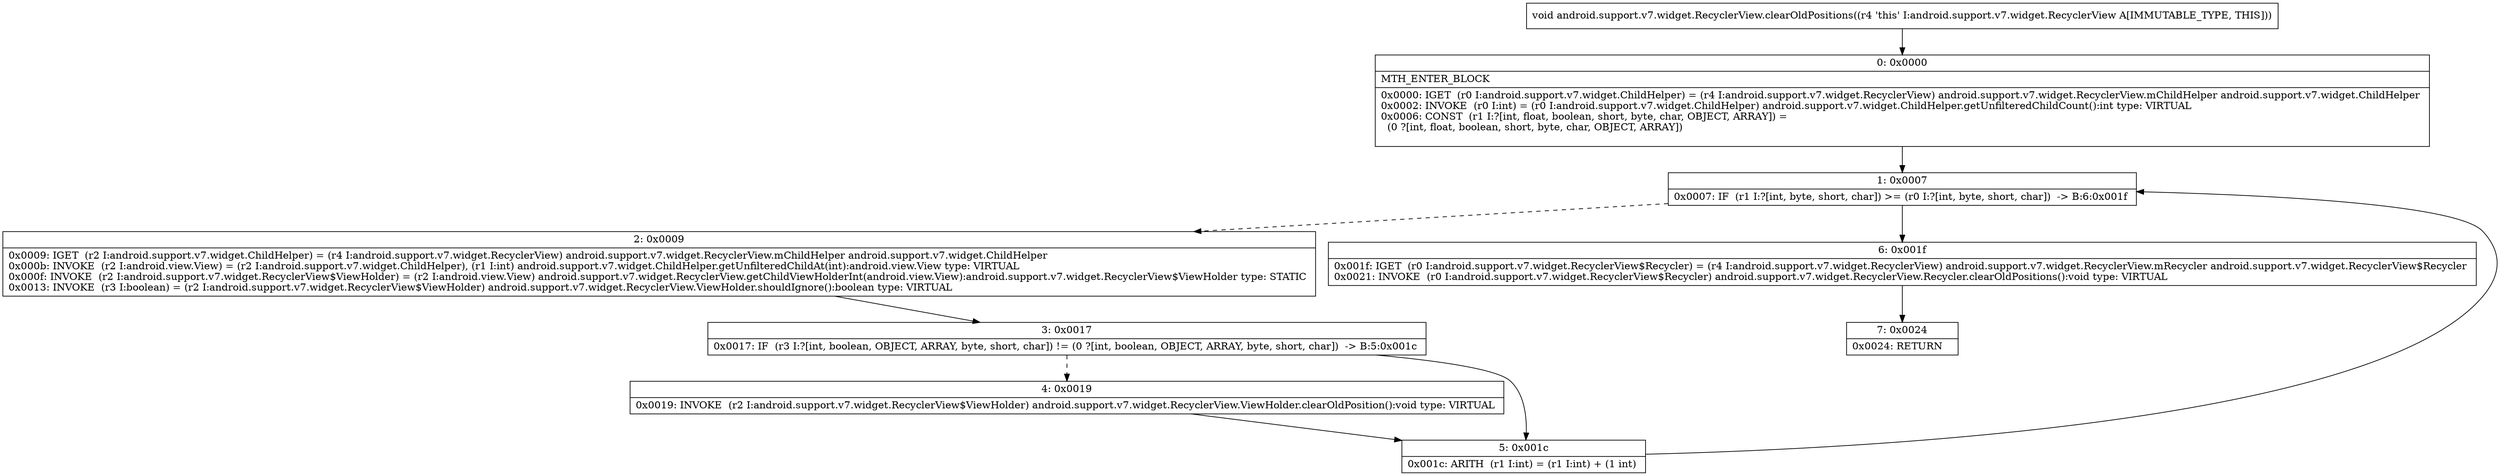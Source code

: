 digraph "CFG forandroid.support.v7.widget.RecyclerView.clearOldPositions()V" {
Node_0 [shape=record,label="{0\:\ 0x0000|MTH_ENTER_BLOCK\l|0x0000: IGET  (r0 I:android.support.v7.widget.ChildHelper) = (r4 I:android.support.v7.widget.RecyclerView) android.support.v7.widget.RecyclerView.mChildHelper android.support.v7.widget.ChildHelper \l0x0002: INVOKE  (r0 I:int) = (r0 I:android.support.v7.widget.ChildHelper) android.support.v7.widget.ChildHelper.getUnfilteredChildCount():int type: VIRTUAL \l0x0006: CONST  (r1 I:?[int, float, boolean, short, byte, char, OBJECT, ARRAY]) = \l  (0 ?[int, float, boolean, short, byte, char, OBJECT, ARRAY])\l \l}"];
Node_1 [shape=record,label="{1\:\ 0x0007|0x0007: IF  (r1 I:?[int, byte, short, char]) \>= (r0 I:?[int, byte, short, char])  \-\> B:6:0x001f \l}"];
Node_2 [shape=record,label="{2\:\ 0x0009|0x0009: IGET  (r2 I:android.support.v7.widget.ChildHelper) = (r4 I:android.support.v7.widget.RecyclerView) android.support.v7.widget.RecyclerView.mChildHelper android.support.v7.widget.ChildHelper \l0x000b: INVOKE  (r2 I:android.view.View) = (r2 I:android.support.v7.widget.ChildHelper), (r1 I:int) android.support.v7.widget.ChildHelper.getUnfilteredChildAt(int):android.view.View type: VIRTUAL \l0x000f: INVOKE  (r2 I:android.support.v7.widget.RecyclerView$ViewHolder) = (r2 I:android.view.View) android.support.v7.widget.RecyclerView.getChildViewHolderInt(android.view.View):android.support.v7.widget.RecyclerView$ViewHolder type: STATIC \l0x0013: INVOKE  (r3 I:boolean) = (r2 I:android.support.v7.widget.RecyclerView$ViewHolder) android.support.v7.widget.RecyclerView.ViewHolder.shouldIgnore():boolean type: VIRTUAL \l}"];
Node_3 [shape=record,label="{3\:\ 0x0017|0x0017: IF  (r3 I:?[int, boolean, OBJECT, ARRAY, byte, short, char]) != (0 ?[int, boolean, OBJECT, ARRAY, byte, short, char])  \-\> B:5:0x001c \l}"];
Node_4 [shape=record,label="{4\:\ 0x0019|0x0019: INVOKE  (r2 I:android.support.v7.widget.RecyclerView$ViewHolder) android.support.v7.widget.RecyclerView.ViewHolder.clearOldPosition():void type: VIRTUAL \l}"];
Node_5 [shape=record,label="{5\:\ 0x001c|0x001c: ARITH  (r1 I:int) = (r1 I:int) + (1 int) \l}"];
Node_6 [shape=record,label="{6\:\ 0x001f|0x001f: IGET  (r0 I:android.support.v7.widget.RecyclerView$Recycler) = (r4 I:android.support.v7.widget.RecyclerView) android.support.v7.widget.RecyclerView.mRecycler android.support.v7.widget.RecyclerView$Recycler \l0x0021: INVOKE  (r0 I:android.support.v7.widget.RecyclerView$Recycler) android.support.v7.widget.RecyclerView.Recycler.clearOldPositions():void type: VIRTUAL \l}"];
Node_7 [shape=record,label="{7\:\ 0x0024|0x0024: RETURN   \l}"];
MethodNode[shape=record,label="{void android.support.v7.widget.RecyclerView.clearOldPositions((r4 'this' I:android.support.v7.widget.RecyclerView A[IMMUTABLE_TYPE, THIS])) }"];
MethodNode -> Node_0;
Node_0 -> Node_1;
Node_1 -> Node_2[style=dashed];
Node_1 -> Node_6;
Node_2 -> Node_3;
Node_3 -> Node_4[style=dashed];
Node_3 -> Node_5;
Node_4 -> Node_5;
Node_5 -> Node_1;
Node_6 -> Node_7;
}


